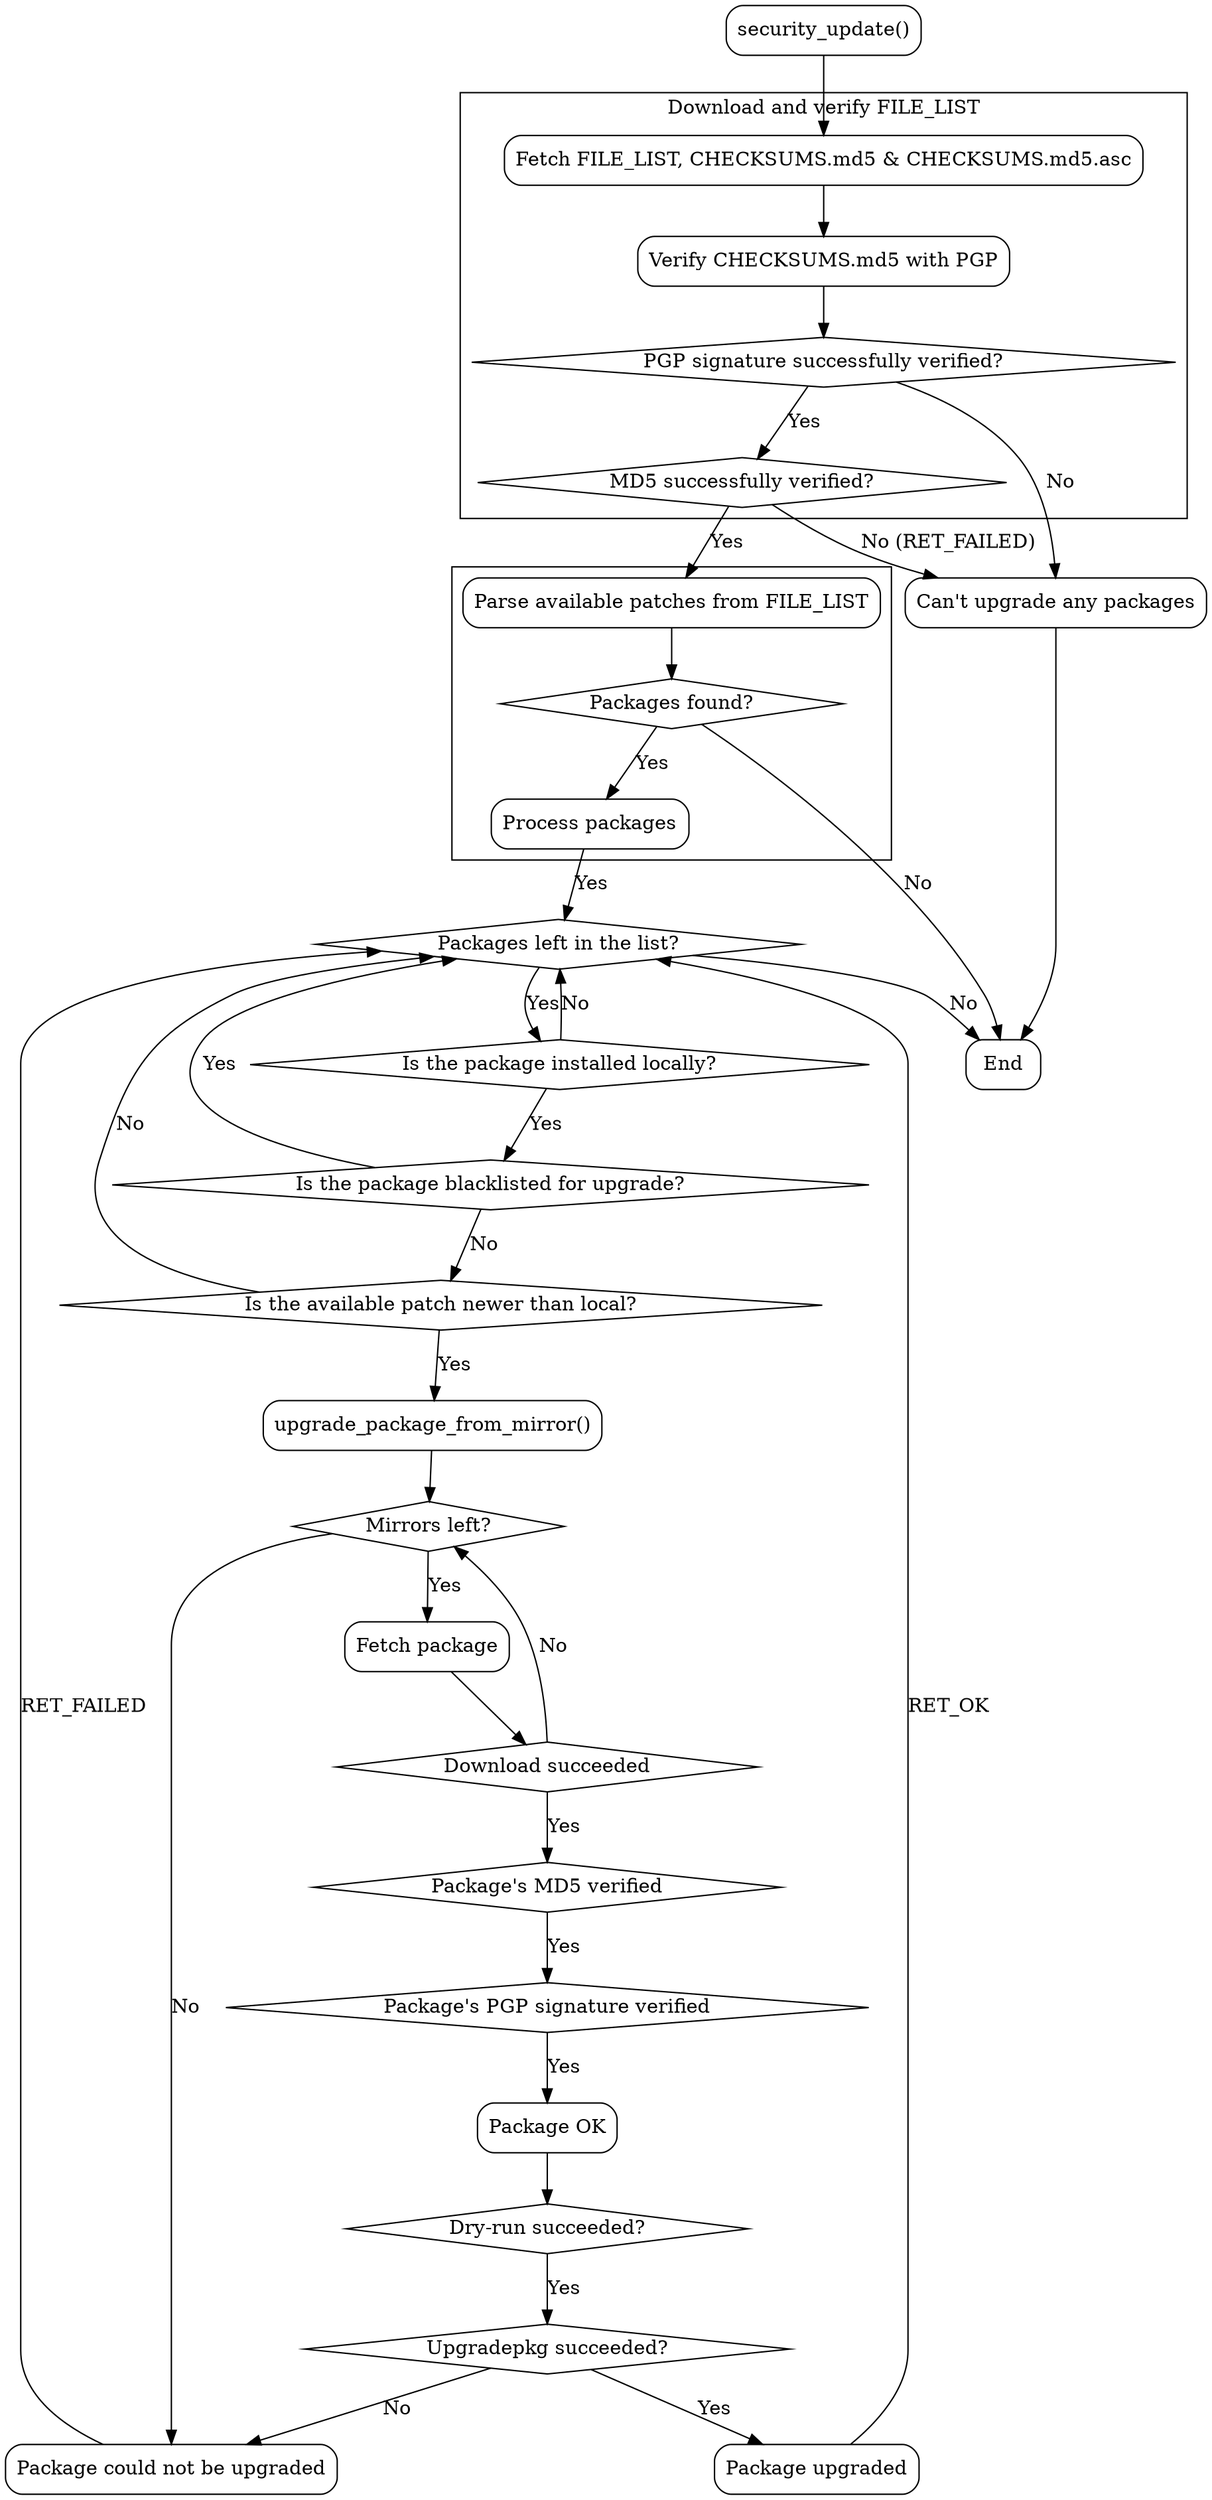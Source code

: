 /*
 * this is roughly how this script works:
 *
 *   - perform a bunch of sanity checks
 *   - detect the Slackware version and architecture in use
 *   - fetch the patches/FILE_LIST		file from $MAIN_MIRROR FTP
 *   - fetch the patches/CHECKSUMS.md5		file from $MAIN_MIRROR FTP
 *   - fetch the patches/CHECKSUMS.md5.asc	file from $MAIN_MIRROR FTP
 *   - verify the PGP signature of	CHECKSUMS.md5
 *   - verify the FILE_LIST MD5 from	CHECKSUMS.md5
 *   - at this point we should be confident that the patch list is authentic
 *   - read all available packages from FILE_LIST into $PACKAGES[] array
 *
 *   - go through the $PACKAGES[] array:
 *     - check if the package in question is installed on the local system
 *     - if $SELECT_UPDATES_INDIVIDUALLY is 1, let user choose whether to add
 *       the package to the $UPDATES[] array
 *     - go through the $UPDATE_BLACKLIST[] array to see if we should skip this
 *       patch
 *     - verify the slackware version tag in the package's revision field is
 *       correct, if available at all that is
 *     - if SKIP_VERSION_TEST is 0, perform version comparison against the
 *       currently installed versions with version_checker() and
 *       do_version_check() functions
 *       - if versions are the same, compare the revisions
 *     - if SKIP_VERSION_TEST is 1, just compare whether the versions are
 *       exactly same
 *   - add suitable packages to the $UPDATES[] array
 *   - print a brief summary about the packages in the $UPDATES[] array
 *
 *   - start processing the $UPDATES[] array:
 *     - try to fetch the SSA ID for the patch from www.slackware.com
 *     - check if the patch is a kernel upgrade, so we can notify the user that
 *       it needs some manual work
 *     - try all the $MIRRORS[] until the package and it's PGP signature file
 *       are downloaded
 *     - verify the package's MD5 from CHECKSUMS.md5 (note that CHECKSUMS.md5
 *       itself should already be verified at this point, also see
 *       $CHECKSUMS_VERIFIED variable)
 *     - verify the package's PGP signature
 *     - run upgradepkg with --dry-run first and the the real deal
 *     - if everything went well, add the applied patch to $UPGRADED_PACKAGES[]
 *       array, otherwise to the $FAILED_PACKAGES[] array
 *
 *   ... to be continued
 */
digraph {
  start[shape="box", style=rounded];
  end[shape="box", style=rounded];
  fetch_FILE_LIST[shape="box", style=rounded];
  verify_checksums[shape="box", style=rounded];
  //verify_file_list[shape="box", style=rounded];
  md5_verified[shape="diamond", style=""];
  package_md5_verified[shape="diamond", style=""];
  package_pgp_verified[shape="diamond", style=""];
  package_ok[shape="box", style=rounded];
  pgp_verified[shape="diamond", style=""];
  fail[shape="box", style=rounded];
  parse_updates[shape="box", style=rounded];
  any_packages_found[shape="diamond", style=""];
  process_packages[shape="box", style=rounded];
  next_package[shape="diamond", style=""];
  is_package_installed[shape="diamond", style=""];
  is_package_blacklisted[shape="diamond", style=""];
  is_package_newer[shape="diamond", style=""];
  upgrade_package_from_mirror[shape="box", style=rounded];
  next_mirror[shape="diamond", style=""];
  package_upgrade_failed[shape="box", style=rounded];
  fetch_package[shape="box", style=rounded];
  download_success[shape="diamond", style=""];
  dry_run[shape="diamond", style=""];
  upgradepkg[shape="diamond", style=""];
  package_upgraded[shape="box", style=rounded];

  start -> fetch_FILE_LIST;
  subgraph cluster0 {
    label="Download and verify FILE_LIST"

    fetch_FILE_LIST -> verify_checksums;
    verify_checksums -> pgp_verified;
    pgp_verified -> md5_verified[label="Yes"];
  }
  pgp_verified -> fail[label="No"];
  /*
  pgp_verified -> verify_file_list[label="Yes"];
  verify_file_list -> md5_verified;
  */
  md5_verified -> fail[label="No (RET_FAILED)"];
  fail -> end;

  subgraph cluster1 {
    md5_verified -> parse_updates[label="Yes"];
    parse_updates -> any_packages_found;
    any_packages_found -> process_packages[label="Yes"];
  }
  any_packages_found -> end[label="No"];
  process_packages -> next_package[label="Yes"];

  next_package -> is_package_installed[label="Yes"];
  is_package_installed -> next_package[label="No"];
  is_package_installed -> is_package_blacklisted[label="Yes"];
  is_package_blacklisted -> is_package_newer[label="No"];
  is_package_blacklisted -> next_package[label="Yes"];
  is_package_newer -> next_package[label="No"];
  is_package_newer -> upgrade_package_from_mirror[label="Yes"];
  next_package -> end[label="No"];

  upgrade_package_from_mirror -> next_mirror;
  next_mirror -> fetch_package[label="Yes"];
  next_mirror -> package_upgrade_failed[label="No"];
  fetch_package -> download_success;
  download_success -> next_mirror[label="No"];
  download_success -> package_md5_verified[label="Yes"];
  package_md5_verified -> package_pgp_verified[label="Yes"];
  package_pgp_verified -> package_ok[label="Yes"];
  package_ok -> dry_run;
  dry_run -> upgradepkg[label="Yes"];
  upgradepkg -> package_upgraded[label="Yes"];
  upgradepkg -> package_upgrade_failed[label="No"];
  package_upgraded -> next_package[label="RET_OK"];
  package_upgrade_failed -> next_package[label="RET_FAILED"];

  start[label="security_update()"];
  end[label="End"];
  fetch_FILE_LIST[label="Fetch FILE_LIST, CHECKSUMS.md5 & CHECKSUMS.md5.asc"];
  verify_checksums[label="Verify CHECKSUMS.md5 with PGP"];
  //verify_file_list[label="Verify FILE_LIST's MD5"];
  md5_verified[label="MD5 successfully verified?"];
  pgp_verified[label="PGP signature successfully verified?"];
  fail[label="Can't upgrade any packages"];
  parse_updates[label="Parse available patches from FILE_LIST"];
  any_packages_found[label="Packages found?"];
  process_packages[label="Process packages"];
  next_package[label="Packages left in the list?"];
  is_package_installed[label="Is the package installed locally?"];
  is_package_blacklisted[label="Is the package blacklisted for upgrade?"];
  is_package_newer[label="Is the available patch newer than local?"];
  upgrade_package_from_mirror[label="upgrade_package_from_mirror()"];
  package_upgrade_failed[label="Package could not be upgraded"];
  next_mirror[label="Mirrors left?"];
  fetch_package[label="Fetch package"];
  download_success[label="Download succeeded"];
  package_md5_verified[label="Package's MD5 verified"];
  package_pgp_verified[label="Package's PGP signature verified"];
  package_ok[label="Package OK"];
  dry_run[label="Dry-run succeeded?"];
  upgradepkg[label="Upgradepkg succeeded?"];
  package_upgraded[label="Package upgraded"];
}
